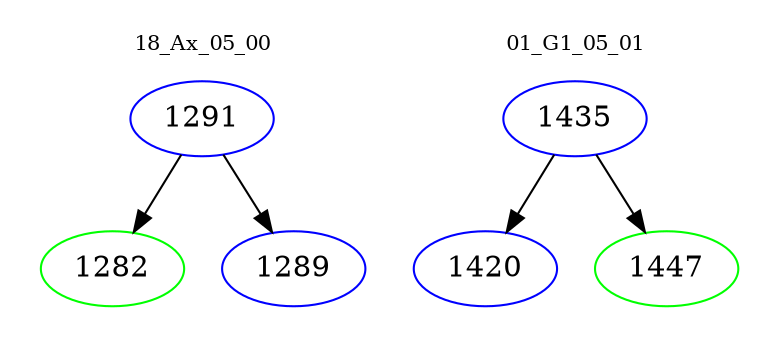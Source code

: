 digraph{
subgraph cluster_0 {
color = white
label = "18_Ax_05_00";
fontsize=10;
T0_1291 [label="1291", color="blue"]
T0_1291 -> T0_1282 [color="black"]
T0_1282 [label="1282", color="green"]
T0_1291 -> T0_1289 [color="black"]
T0_1289 [label="1289", color="blue"]
}
subgraph cluster_1 {
color = white
label = "01_G1_05_01";
fontsize=10;
T1_1435 [label="1435", color="blue"]
T1_1435 -> T1_1420 [color="black"]
T1_1420 [label="1420", color="blue"]
T1_1435 -> T1_1447 [color="black"]
T1_1447 [label="1447", color="green"]
}
}
